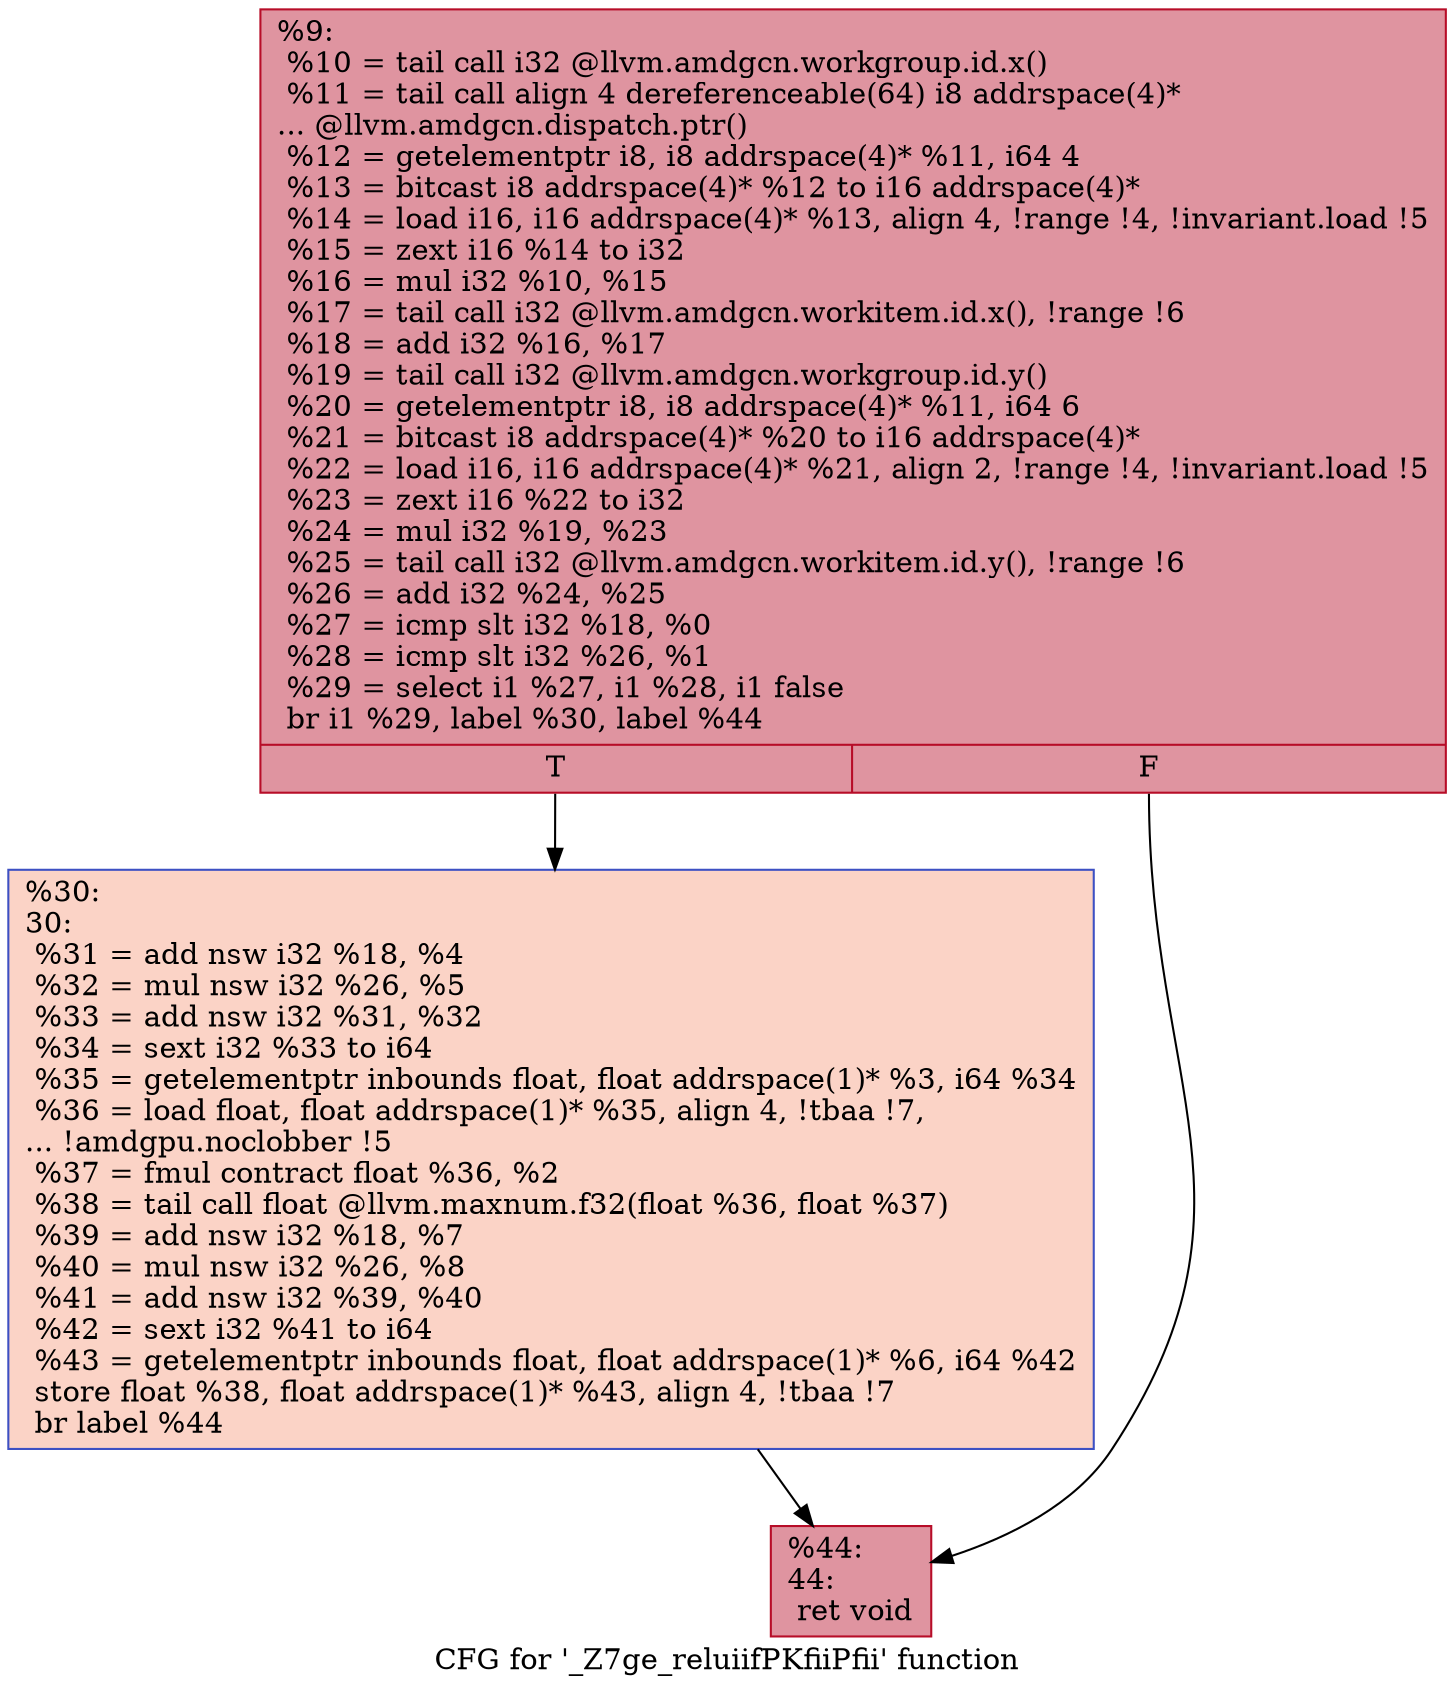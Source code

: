 digraph "CFG for '_Z7ge_reluiifPKfiiPfii' function" {
	label="CFG for '_Z7ge_reluiifPKfiiPfii' function";

	Node0x4fc8af0 [shape=record,color="#b70d28ff", style=filled, fillcolor="#b70d2870",label="{%9:\l  %10 = tail call i32 @llvm.amdgcn.workgroup.id.x()\l  %11 = tail call align 4 dereferenceable(64) i8 addrspace(4)*\l... @llvm.amdgcn.dispatch.ptr()\l  %12 = getelementptr i8, i8 addrspace(4)* %11, i64 4\l  %13 = bitcast i8 addrspace(4)* %12 to i16 addrspace(4)*\l  %14 = load i16, i16 addrspace(4)* %13, align 4, !range !4, !invariant.load !5\l  %15 = zext i16 %14 to i32\l  %16 = mul i32 %10, %15\l  %17 = tail call i32 @llvm.amdgcn.workitem.id.x(), !range !6\l  %18 = add i32 %16, %17\l  %19 = tail call i32 @llvm.amdgcn.workgroup.id.y()\l  %20 = getelementptr i8, i8 addrspace(4)* %11, i64 6\l  %21 = bitcast i8 addrspace(4)* %20 to i16 addrspace(4)*\l  %22 = load i16, i16 addrspace(4)* %21, align 2, !range !4, !invariant.load !5\l  %23 = zext i16 %22 to i32\l  %24 = mul i32 %19, %23\l  %25 = tail call i32 @llvm.amdgcn.workitem.id.y(), !range !6\l  %26 = add i32 %24, %25\l  %27 = icmp slt i32 %18, %0\l  %28 = icmp slt i32 %26, %1\l  %29 = select i1 %27, i1 %28, i1 false\l  br i1 %29, label %30, label %44\l|{<s0>T|<s1>F}}"];
	Node0x4fc8af0:s0 -> Node0x4fcd090;
	Node0x4fc8af0:s1 -> Node0x4fcd120;
	Node0x4fcd090 [shape=record,color="#3d50c3ff", style=filled, fillcolor="#f59c7d70",label="{%30:\l30:                                               \l  %31 = add nsw i32 %18, %4\l  %32 = mul nsw i32 %26, %5\l  %33 = add nsw i32 %31, %32\l  %34 = sext i32 %33 to i64\l  %35 = getelementptr inbounds float, float addrspace(1)* %3, i64 %34\l  %36 = load float, float addrspace(1)* %35, align 4, !tbaa !7,\l... !amdgpu.noclobber !5\l  %37 = fmul contract float %36, %2\l  %38 = tail call float @llvm.maxnum.f32(float %36, float %37)\l  %39 = add nsw i32 %18, %7\l  %40 = mul nsw i32 %26, %8\l  %41 = add nsw i32 %39, %40\l  %42 = sext i32 %41 to i64\l  %43 = getelementptr inbounds float, float addrspace(1)* %6, i64 %42\l  store float %38, float addrspace(1)* %43, align 4, !tbaa !7\l  br label %44\l}"];
	Node0x4fcd090 -> Node0x4fcd120;
	Node0x4fcd120 [shape=record,color="#b70d28ff", style=filled, fillcolor="#b70d2870",label="{%44:\l44:                                               \l  ret void\l}"];
}
